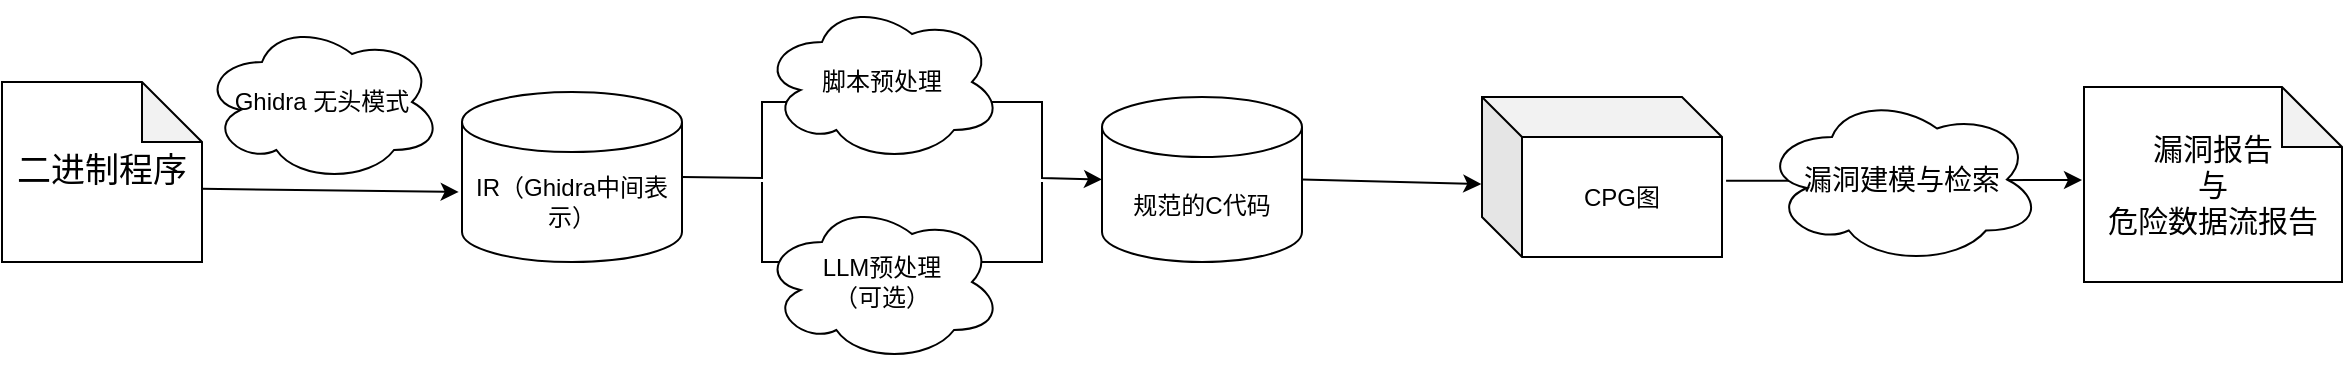 <mxfile version="28.2.5">
  <diagram name="第 1 页" id="3jszKdwtGv2C48wjbcBO">
    <mxGraphModel dx="1042" dy="562" grid="1" gridSize="10" guides="1" tooltips="1" connect="1" arrows="1" fold="1" page="1" pageScale="1" pageWidth="827" pageHeight="1169" math="0" shadow="0">
      <root>
        <mxCell id="0" />
        <mxCell id="1" parent="0" />
        <mxCell id="r3qtLUzdeCTpboVpALhs-1" value="&lt;font style=&quot;font-size: 17px;&quot;&gt;二进制程序&lt;/font&gt;" style="shape=note;whiteSpace=wrap;html=1;backgroundOutline=1;darkOpacity=0.05;" parent="1" vertex="1">
          <mxGeometry x="100" y="230" width="100" height="90" as="geometry" />
        </mxCell>
        <mxCell id="r3qtLUzdeCTpboVpALhs-2" value="IR（Ghidra中间表示）" style="shape=cylinder3;whiteSpace=wrap;html=1;boundedLbl=1;backgroundOutline=1;size=15;" parent="1" vertex="1">
          <mxGeometry x="330" y="235" width="110" height="85" as="geometry" />
        </mxCell>
        <mxCell id="r3qtLUzdeCTpboVpALhs-3" value="" style="endArrow=classic;html=1;rounded=0;exitX=0.996;exitY=0.593;exitDx=0;exitDy=0;exitPerimeter=0;entryX=-0.015;entryY=0.588;entryDx=0;entryDy=0;entryPerimeter=0;" parent="1" source="r3qtLUzdeCTpboVpALhs-1" target="r3qtLUzdeCTpboVpALhs-2" edge="1">
          <mxGeometry width="50" height="50" relative="1" as="geometry">
            <mxPoint x="390" y="310" as="sourcePoint" />
            <mxPoint x="310" y="280" as="targetPoint" />
          </mxGeometry>
        </mxCell>
        <mxCell id="r3qtLUzdeCTpboVpALhs-4" value="Ghidra 无头模式" style="ellipse;shape=cloud;whiteSpace=wrap;html=1;" parent="1" vertex="1">
          <mxGeometry x="200" y="200" width="120" height="80" as="geometry" />
        </mxCell>
        <mxCell id="r3qtLUzdeCTpboVpALhs-7" value="规范的C代码" style="shape=cylinder3;whiteSpace=wrap;html=1;boundedLbl=1;backgroundOutline=1;size=15;" parent="1" vertex="1">
          <mxGeometry x="650" y="237.5" width="100" height="82.5" as="geometry" />
        </mxCell>
        <mxCell id="r3qtLUzdeCTpboVpALhs-8" value="" style="endArrow=classic;html=1;rounded=0;exitX=1;exitY=0.5;exitDx=0;exitDy=0;exitPerimeter=0;entryX=0;entryY=0.5;entryDx=0;entryDy=0;entryPerimeter=0;" parent="1" source="r3qtLUzdeCTpboVpALhs-2" target="r3qtLUzdeCTpboVpALhs-7" edge="1">
          <mxGeometry width="50" height="50" relative="1" as="geometry">
            <mxPoint x="570" y="310" as="sourcePoint" />
            <mxPoint x="620" y="260" as="targetPoint" />
            <Array as="points">
              <mxPoint x="480" y="278" />
              <mxPoint x="480" y="240" />
              <mxPoint x="620" y="240" />
              <mxPoint x="620" y="278" />
            </Array>
          </mxGeometry>
        </mxCell>
        <mxCell id="r3qtLUzdeCTpboVpALhs-9" value="" style="endArrow=none;html=1;rounded=0;" parent="1" edge="1">
          <mxGeometry width="50" height="50" relative="1" as="geometry">
            <mxPoint x="480" y="280" as="sourcePoint" />
            <mxPoint x="620" y="280" as="targetPoint" />
            <Array as="points">
              <mxPoint x="480" y="320" />
              <mxPoint x="620" y="320" />
            </Array>
          </mxGeometry>
        </mxCell>
        <mxCell id="r3qtLUzdeCTpboVpALhs-10" value="脚本预处理" style="ellipse;shape=cloud;whiteSpace=wrap;html=1;" parent="1" vertex="1">
          <mxGeometry x="480" y="190" width="120" height="80" as="geometry" />
        </mxCell>
        <mxCell id="r3qtLUzdeCTpboVpALhs-11" value="LLM预处理&lt;div&gt;（可选）&lt;/div&gt;" style="ellipse;shape=cloud;whiteSpace=wrap;html=1;" parent="1" vertex="1">
          <mxGeometry x="480" y="290" width="120" height="80" as="geometry" />
        </mxCell>
        <mxCell id="rZO53ZpS8E9QGOpbLQiV-1" value="CPG图" style="shape=cube;whiteSpace=wrap;html=1;boundedLbl=1;backgroundOutline=1;darkOpacity=0.05;darkOpacity2=0.1;" vertex="1" parent="1">
          <mxGeometry x="840" y="237.5" width="120" height="80" as="geometry" />
        </mxCell>
        <mxCell id="rZO53ZpS8E9QGOpbLQiV-2" value="" style="endArrow=classic;html=1;rounded=0;exitX=1;exitY=0.5;exitDx=0;exitDy=0;exitPerimeter=0;entryX=-0.003;entryY=0.544;entryDx=0;entryDy=0;entryPerimeter=0;" edge="1" parent="1" source="r3qtLUzdeCTpboVpALhs-7" target="rZO53ZpS8E9QGOpbLQiV-1">
          <mxGeometry width="50" height="50" relative="1" as="geometry">
            <mxPoint x="570" y="160" as="sourcePoint" />
            <mxPoint x="620" y="110" as="targetPoint" />
          </mxGeometry>
        </mxCell>
        <mxCell id="rZO53ZpS8E9QGOpbLQiV-3" value="&lt;font style=&quot;font-size: 15px;&quot;&gt;漏洞报告&lt;/font&gt;&lt;div&gt;&lt;font style=&quot;font-size: 15px;&quot;&gt;与&lt;/font&gt;&lt;/div&gt;&lt;div&gt;&lt;font style=&quot;font-size: 15px;&quot;&gt;危险数据流报告&lt;/font&gt;&lt;/div&gt;" style="shape=note;whiteSpace=wrap;html=1;backgroundOutline=1;darkOpacity=0.05;" vertex="1" parent="1">
          <mxGeometry x="1141" y="232.5" width="129" height="97.5" as="geometry" />
        </mxCell>
        <mxCell id="rZO53ZpS8E9QGOpbLQiV-4" value="" style="endArrow=classic;html=1;rounded=0;exitX=1.017;exitY=0.524;exitDx=0;exitDy=0;exitPerimeter=0;" edge="1" parent="1" source="rZO53ZpS8E9QGOpbLQiV-1">
          <mxGeometry width="50" height="50" relative="1" as="geometry">
            <mxPoint x="790" y="150" as="sourcePoint" />
            <mxPoint x="1140" y="279" as="targetPoint" />
          </mxGeometry>
        </mxCell>
        <mxCell id="rZO53ZpS8E9QGOpbLQiV-5" value="&lt;font style=&quot;font-size: 14px;&quot;&gt;漏洞建模与检索&lt;/font&gt;" style="ellipse;shape=cloud;whiteSpace=wrap;html=1;" vertex="1" parent="1">
          <mxGeometry x="980" y="236.25" width="140" height="85" as="geometry" />
        </mxCell>
      </root>
    </mxGraphModel>
  </diagram>
</mxfile>
